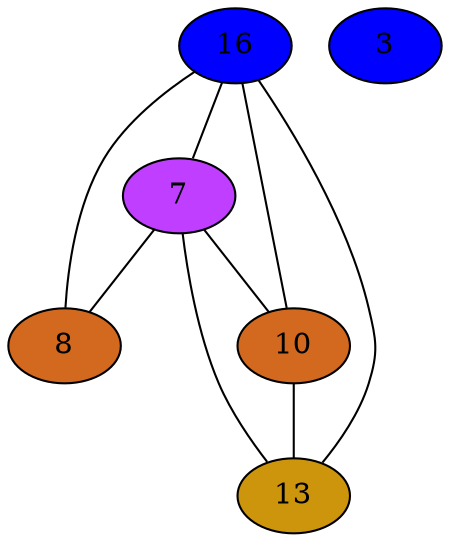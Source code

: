 strict graph {
16[label="16" style=filled fillcolor="blue1"];
16 -- 7
16 -- 8
16 -- 10
16 -- 13
3[label="3" style=filled fillcolor="blue1"];
7[label="7" style=filled fillcolor="darkorchid1"];
7 -- 16
7 -- 8
7 -- 10
7 -- 13
8[label="8" style=filled fillcolor="chocolate"];
8 -- 16
8 -- 7
10[label="10" style=filled fillcolor="chocolate"];
10 -- 16
10 -- 7
10 -- 13
13[label="13" style=filled fillcolor="darkgoldenrod3"];
13 -- 16
13 -- 7
13 -- 10
}